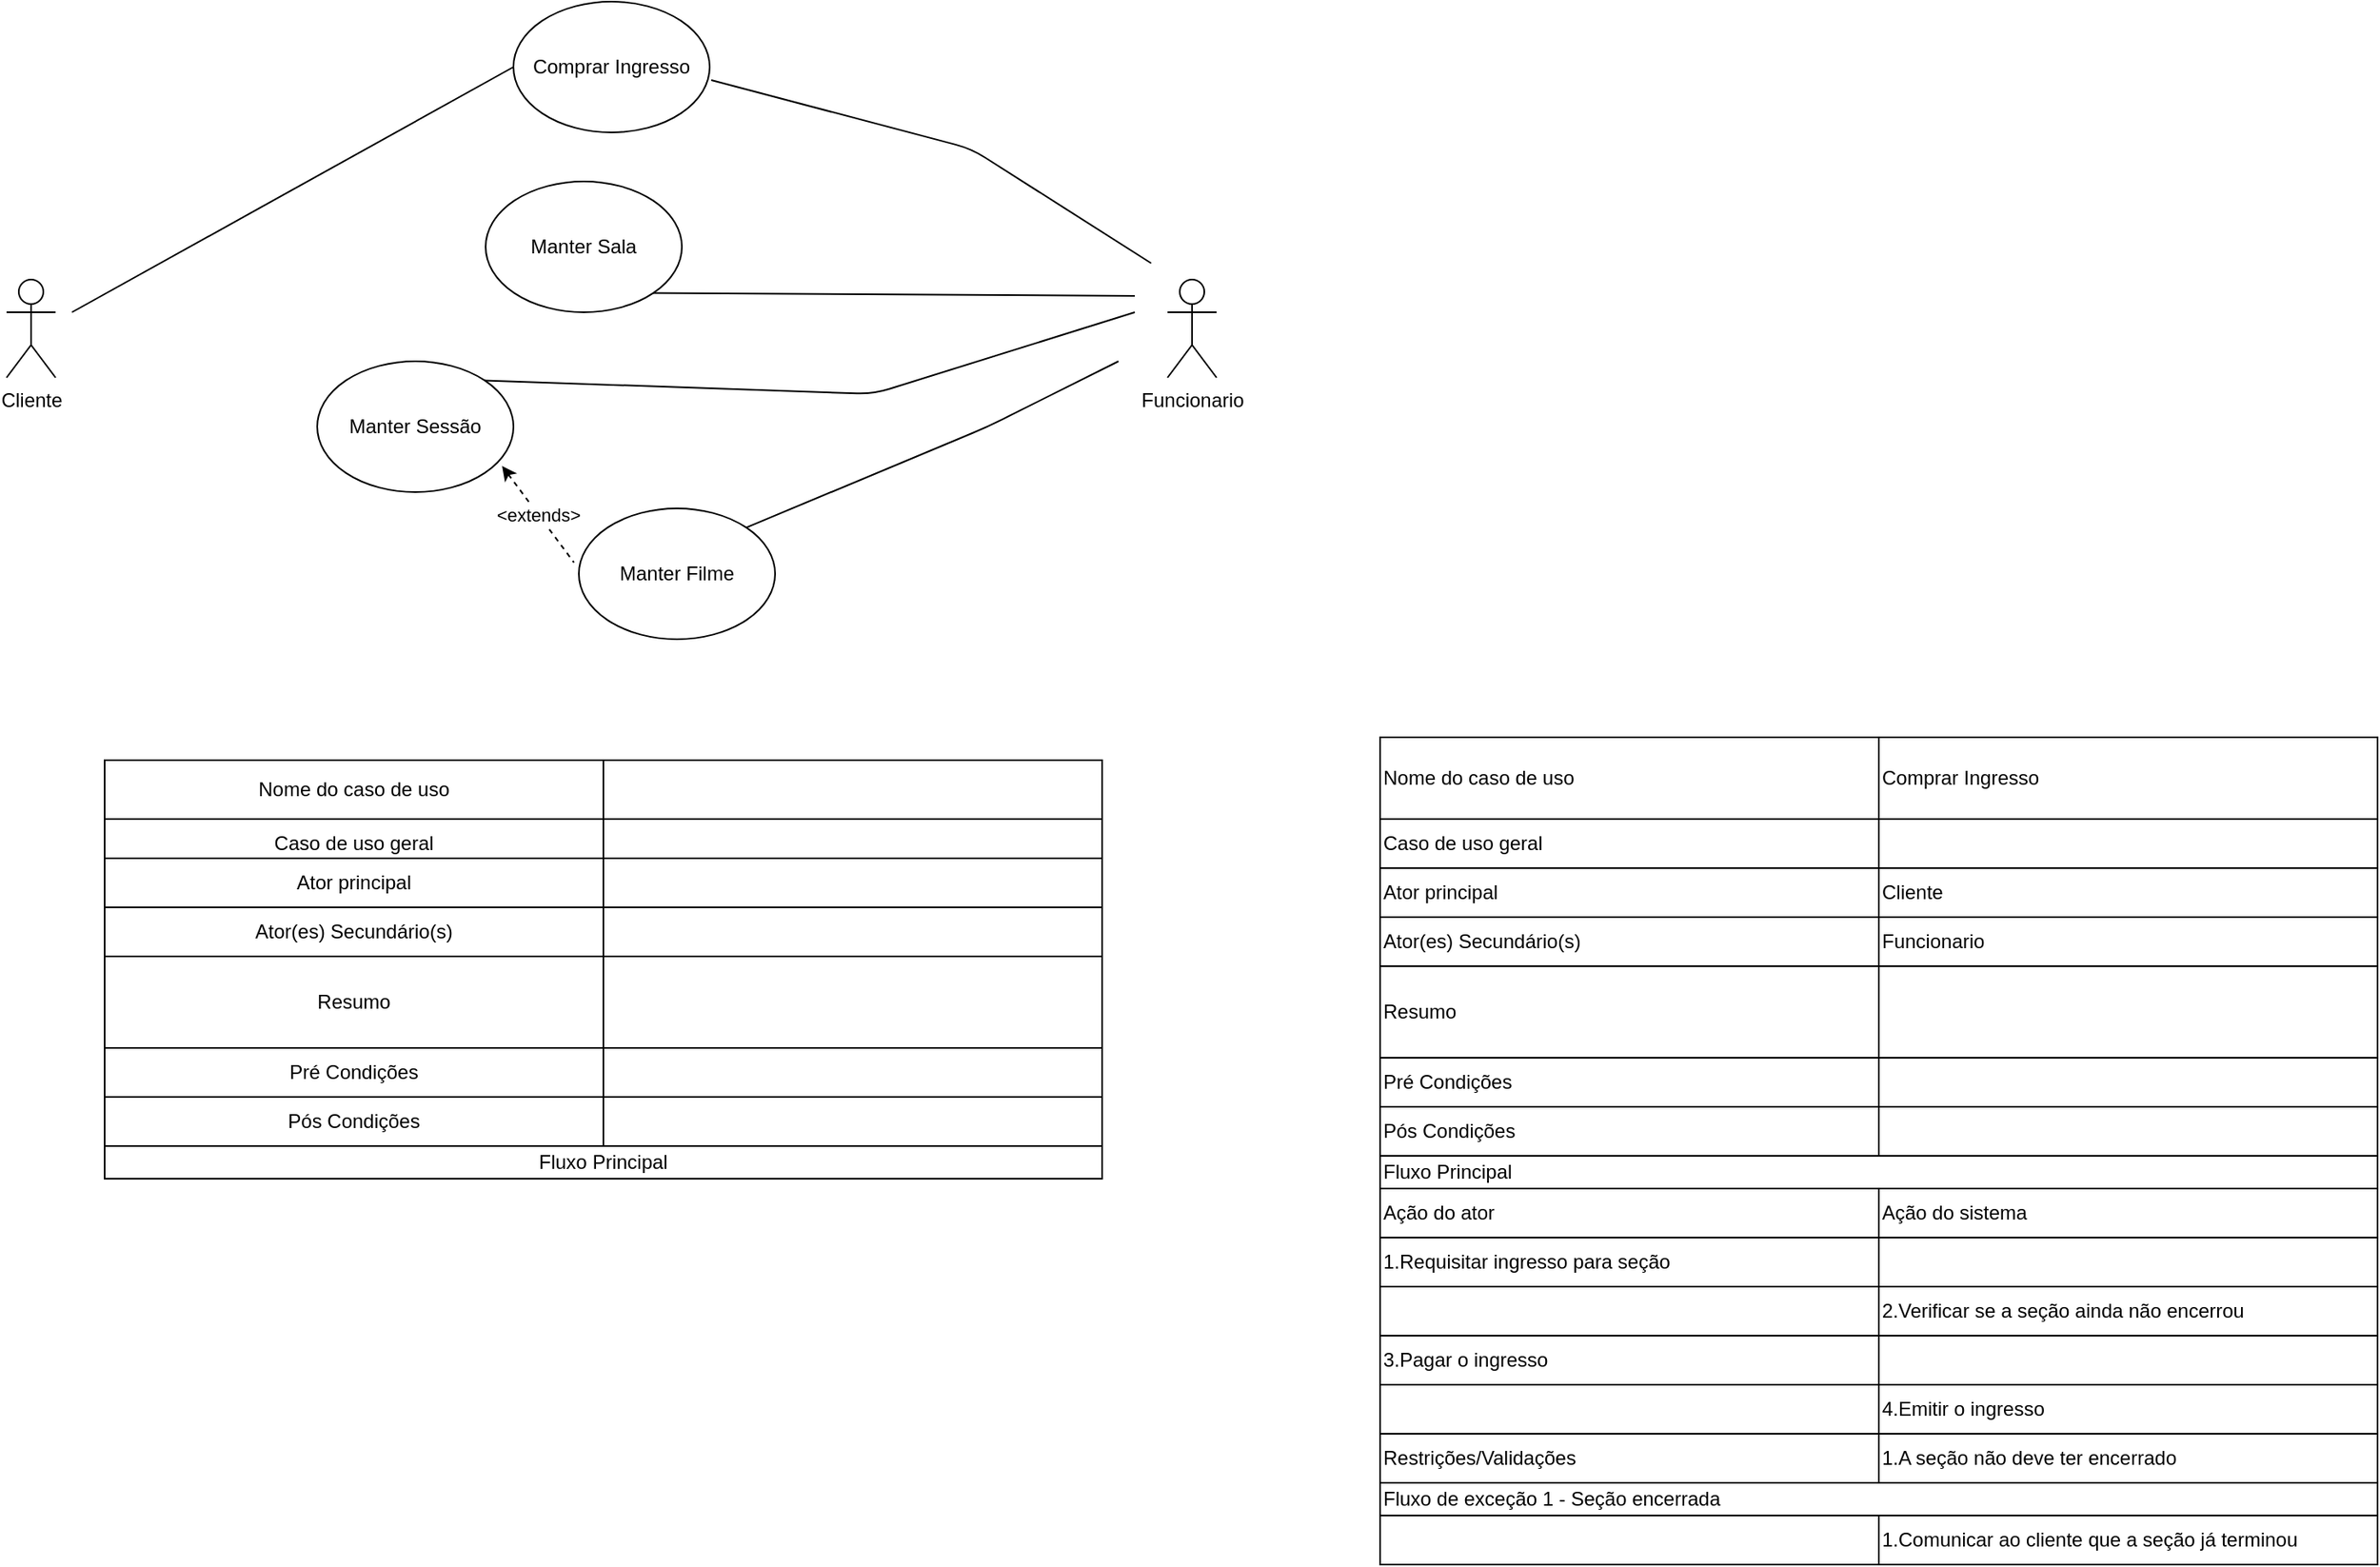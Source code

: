 <mxfile version="12.1.0" type="github" pages="1"><diagram id="asgBgEZNJF4qmSxVSkfc" name="Page-1"><mxGraphModel dx="942" dy="565" grid="1" gridSize="10" guides="1" tooltips="1" connect="1" arrows="1" fold="1" page="1" pageScale="1" pageWidth="827" pageHeight="1169" math="0" shadow="0"><root><mxCell id="0"/><mxCell id="1" parent="0"/><mxCell id="F-KNPVNfrU30PMfk_5pE-1" value="Cliente" style="shape=umlActor;verticalLabelPosition=bottom;labelBackgroundColor=#ffffff;verticalAlign=top;html=1;outlineConnect=0;" vertex="1" parent="1"><mxGeometry x="60" y="230" width="30" height="60" as="geometry"/></mxCell><mxCell id="F-KNPVNfrU30PMfk_5pE-2" value="Funcionario" style="shape=umlActor;verticalLabelPosition=bottom;labelBackgroundColor=#ffffff;verticalAlign=top;html=1;outlineConnect=0;" vertex="1" parent="1"><mxGeometry x="770" y="230" width="30" height="60" as="geometry"/></mxCell><mxCell id="F-KNPVNfrU30PMfk_5pE-3" value="Comprar Ingresso" style="ellipse;whiteSpace=wrap;html=1;" vertex="1" parent="1"><mxGeometry x="370" y="60" width="120" height="80" as="geometry"/></mxCell><mxCell id="F-KNPVNfrU30PMfk_5pE-6" value="" style="endArrow=none;html=1;entryX=0;entryY=0.5;entryDx=0;entryDy=0;" edge="1" parent="1" target="F-KNPVNfrU30PMfk_5pE-3"><mxGeometry width="50" height="50" relative="1" as="geometry"><mxPoint x="100" y="250" as="sourcePoint"/><mxPoint x="350" y="250" as="targetPoint"/></mxGeometry></mxCell><mxCell id="F-KNPVNfrU30PMfk_5pE-7" value="" style="endArrow=none;html=1;exitX=1.008;exitY=0.6;exitDx=0;exitDy=0;exitPerimeter=0;" edge="1" parent="1" source="F-KNPVNfrU30PMfk_5pE-3"><mxGeometry width="50" height="50" relative="1" as="geometry"><mxPoint x="495" y="270" as="sourcePoint"/><mxPoint x="760" y="220" as="targetPoint"/><Array as="points"><mxPoint x="650" y="150"/></Array></mxGeometry></mxCell><mxCell id="F-KNPVNfrU30PMfk_5pE-8" value="Manter Sala" style="ellipse;whiteSpace=wrap;html=1;" vertex="1" parent="1"><mxGeometry x="353" y="170" width="120" height="80" as="geometry"/></mxCell><mxCell id="F-KNPVNfrU30PMfk_5pE-9" value="" style="endArrow=none;html=1;exitX=1;exitY=1;exitDx=0;exitDy=0;" edge="1" parent="1" source="F-KNPVNfrU30PMfk_5pE-8"><mxGeometry width="50" height="50" relative="1" as="geometry"><mxPoint x="670" y="250" as="sourcePoint"/><mxPoint x="750" y="240" as="targetPoint"/></mxGeometry></mxCell><mxCell id="F-KNPVNfrU30PMfk_5pE-11" value="Manter Filme" style="ellipse;whiteSpace=wrap;html=1;" vertex="1" parent="1"><mxGeometry x="410" y="370" width="120" height="80" as="geometry"/></mxCell><mxCell id="F-KNPVNfrU30PMfk_5pE-12" value="" style="endArrow=none;html=1;exitX=1;exitY=0;exitDx=0;exitDy=0;" edge="1" parent="1" source="F-KNPVNfrU30PMfk_5pE-11"><mxGeometry width="50" height="50" relative="1" as="geometry"><mxPoint x="700" y="340" as="sourcePoint"/><mxPoint x="740" y="280" as="targetPoint"/><Array as="points"><mxPoint x="660" y="320"/></Array></mxGeometry></mxCell><mxCell id="F-KNPVNfrU30PMfk_5pE-13" value="Manter Sessão" style="ellipse;whiteSpace=wrap;html=1;" vertex="1" parent="1"><mxGeometry x="250" y="280" width="120" height="80" as="geometry"/></mxCell><mxCell id="F-KNPVNfrU30PMfk_5pE-14" value="" style="endArrow=none;html=1;exitX=1;exitY=0;exitDx=0;exitDy=0;" edge="1" parent="1" source="F-KNPVNfrU30PMfk_5pE-13"><mxGeometry width="50" height="50" relative="1" as="geometry"><mxPoint x="580" y="470" as="sourcePoint"/><mxPoint x="750" y="250" as="targetPoint"/><Array as="points"><mxPoint x="590" y="300"/></Array></mxGeometry></mxCell><mxCell id="F-KNPVNfrU30PMfk_5pE-15" value="&amp;lt;extends&amp;gt;" style="endArrow=none;dashed=1;html=1;entryX=-0.025;entryY=0.413;entryDx=0;entryDy=0;entryPerimeter=0;exitX=0.942;exitY=0.8;exitDx=0;exitDy=0;exitPerimeter=0;startArrow=classic;startFill=1;" edge="1" parent="1" source="F-KNPVNfrU30PMfk_5pE-13" target="F-KNPVNfrU30PMfk_5pE-11"><mxGeometry width="50" height="50" relative="1" as="geometry"><mxPoint x="345" y="470" as="sourcePoint"/><mxPoint x="395" y="420" as="targetPoint"/></mxGeometry></mxCell><mxCell id="F-KNPVNfrU30PMfk_5pE-46" value="" style="group" vertex="1" connectable="0" parent="1"><mxGeometry x="120" y="524" width="610" height="36" as="geometry"/></mxCell><mxCell id="F-KNPVNfrU30PMfk_5pE-44" value="Nome do caso de uso" style="rounded=0;whiteSpace=wrap;html=1;" vertex="1" parent="F-KNPVNfrU30PMfk_5pE-46"><mxGeometry width="305" height="36" as="geometry"/></mxCell><mxCell id="F-KNPVNfrU30PMfk_5pE-45" value="" style="rounded=0;whiteSpace=wrap;html=1;" vertex="1" parent="F-KNPVNfrU30PMfk_5pE-46"><mxGeometry x="305" width="305" height="36" as="geometry"/></mxCell><mxCell id="F-KNPVNfrU30PMfk_5pE-49" value="" style="group" vertex="1" connectable="0" parent="1"><mxGeometry x="120" y="560" width="610" height="30" as="geometry"/></mxCell><mxCell id="F-KNPVNfrU30PMfk_5pE-47" value="Caso de uso geral" style="rounded=0;whiteSpace=wrap;html=1;" vertex="1" parent="F-KNPVNfrU30PMfk_5pE-49"><mxGeometry width="305" height="30" as="geometry"/></mxCell><mxCell id="F-KNPVNfrU30PMfk_5pE-48" value="" style="rounded=0;whiteSpace=wrap;html=1;" vertex="1" parent="F-KNPVNfrU30PMfk_5pE-49"><mxGeometry x="305" width="305" height="30" as="geometry"/></mxCell><mxCell id="F-KNPVNfrU30PMfk_5pE-51" value="" style="group" vertex="1" connectable="0" parent="1"><mxGeometry x="120" y="584" width="610" height="30" as="geometry"/></mxCell><mxCell id="F-KNPVNfrU30PMfk_5pE-52" value="Ator principal" style="rounded=0;whiteSpace=wrap;html=1;" vertex="1" parent="F-KNPVNfrU30PMfk_5pE-51"><mxGeometry width="305" height="30" as="geometry"/></mxCell><mxCell id="F-KNPVNfrU30PMfk_5pE-53" value="" style="rounded=0;whiteSpace=wrap;html=1;" vertex="1" parent="F-KNPVNfrU30PMfk_5pE-51"><mxGeometry x="305" width="305" height="30" as="geometry"/></mxCell><mxCell id="F-KNPVNfrU30PMfk_5pE-54" value="" style="group" vertex="1" connectable="0" parent="1"><mxGeometry x="120" y="614" width="610" height="30" as="geometry"/></mxCell><mxCell id="F-KNPVNfrU30PMfk_5pE-55" value="Ator(es) Secundário(s)" style="rounded=0;whiteSpace=wrap;html=1;" vertex="1" parent="F-KNPVNfrU30PMfk_5pE-54"><mxGeometry width="305" height="30" as="geometry"/></mxCell><mxCell id="F-KNPVNfrU30PMfk_5pE-56" value="" style="rounded=0;whiteSpace=wrap;html=1;" vertex="1" parent="F-KNPVNfrU30PMfk_5pE-54"><mxGeometry x="305" width="305" height="30" as="geometry"/></mxCell><mxCell id="F-KNPVNfrU30PMfk_5pE-57" value="" style="group" vertex="1" connectable="0" parent="1"><mxGeometry x="120" y="644" width="610" height="56" as="geometry"/></mxCell><mxCell id="F-KNPVNfrU30PMfk_5pE-58" value="Resumo" style="rounded=0;whiteSpace=wrap;html=1;" vertex="1" parent="F-KNPVNfrU30PMfk_5pE-57"><mxGeometry width="305" height="56" as="geometry"/></mxCell><mxCell id="F-KNPVNfrU30PMfk_5pE-59" value="" style="rounded=0;whiteSpace=wrap;html=1;" vertex="1" parent="F-KNPVNfrU30PMfk_5pE-57"><mxGeometry x="305" width="305" height="56" as="geometry"/></mxCell><mxCell id="F-KNPVNfrU30PMfk_5pE-63" value="" style="group" vertex="1" connectable="0" parent="1"><mxGeometry x="120" y="700" width="610" height="30" as="geometry"/></mxCell><mxCell id="F-KNPVNfrU30PMfk_5pE-64" value="Pré Condições" style="rounded=0;whiteSpace=wrap;html=1;" vertex="1" parent="F-KNPVNfrU30PMfk_5pE-63"><mxGeometry width="305" height="30" as="geometry"/></mxCell><mxCell id="F-KNPVNfrU30PMfk_5pE-65" value="" style="rounded=0;whiteSpace=wrap;html=1;" vertex="1" parent="F-KNPVNfrU30PMfk_5pE-63"><mxGeometry x="305" width="305" height="30" as="geometry"/></mxCell><mxCell id="F-KNPVNfrU30PMfk_5pE-66" value="" style="group" vertex="1" connectable="0" parent="1"><mxGeometry x="120" y="730" width="610" height="30" as="geometry"/></mxCell><mxCell id="F-KNPVNfrU30PMfk_5pE-67" value="Pós Condições" style="rounded=0;whiteSpace=wrap;html=1;" vertex="1" parent="F-KNPVNfrU30PMfk_5pE-66"><mxGeometry width="305" height="30" as="geometry"/></mxCell><mxCell id="F-KNPVNfrU30PMfk_5pE-68" value="" style="rounded=0;whiteSpace=wrap;html=1;" vertex="1" parent="F-KNPVNfrU30PMfk_5pE-66"><mxGeometry x="305" width="305" height="30" as="geometry"/></mxCell><mxCell id="F-KNPVNfrU30PMfk_5pE-69" value="Fluxo Principal" style="rounded=0;whiteSpace=wrap;html=1;" vertex="1" parent="1"><mxGeometry x="120" y="760" width="610" height="20" as="geometry"/></mxCell><mxCell id="F-KNPVNfrU30PMfk_5pE-70" value="" style="group;align=left;" vertex="1" connectable="0" parent="1"><mxGeometry x="900" y="510" width="610" height="50" as="geometry"/></mxCell><mxCell id="F-KNPVNfrU30PMfk_5pE-71" value="Nome do caso de uso" style="rounded=0;whiteSpace=wrap;html=1;align=left;" vertex="1" parent="F-KNPVNfrU30PMfk_5pE-70"><mxGeometry width="305" height="50" as="geometry"/></mxCell><mxCell id="F-KNPVNfrU30PMfk_5pE-72" value="Comprar Ingresso" style="rounded=0;whiteSpace=wrap;html=1;align=left;" vertex="1" parent="F-KNPVNfrU30PMfk_5pE-70"><mxGeometry x="305" width="305" height="50" as="geometry"/></mxCell><mxCell id="F-KNPVNfrU30PMfk_5pE-73" value="" style="group;align=left;" vertex="1" connectable="0" parent="1"><mxGeometry x="900" y="560" width="610" height="30" as="geometry"/></mxCell><mxCell id="F-KNPVNfrU30PMfk_5pE-74" value="Caso de uso geral" style="rounded=0;whiteSpace=wrap;html=1;align=left;" vertex="1" parent="F-KNPVNfrU30PMfk_5pE-73"><mxGeometry width="305" height="30" as="geometry"/></mxCell><mxCell id="F-KNPVNfrU30PMfk_5pE-75" value="" style="rounded=0;whiteSpace=wrap;html=1;align=left;" vertex="1" parent="F-KNPVNfrU30PMfk_5pE-73"><mxGeometry x="305" width="305" height="30" as="geometry"/></mxCell><mxCell id="F-KNPVNfrU30PMfk_5pE-76" value="" style="group;align=left;" vertex="1" connectable="0" parent="1"><mxGeometry x="900" y="590" width="610" height="30" as="geometry"/></mxCell><mxCell id="F-KNPVNfrU30PMfk_5pE-77" value="Ator principal" style="rounded=0;whiteSpace=wrap;html=1;align=left;" vertex="1" parent="F-KNPVNfrU30PMfk_5pE-76"><mxGeometry width="305" height="30" as="geometry"/></mxCell><mxCell id="F-KNPVNfrU30PMfk_5pE-78" value="Cliente" style="rounded=0;whiteSpace=wrap;html=1;align=left;" vertex="1" parent="F-KNPVNfrU30PMfk_5pE-76"><mxGeometry x="305" width="305" height="30" as="geometry"/></mxCell><mxCell id="F-KNPVNfrU30PMfk_5pE-79" value="" style="group;align=left;" vertex="1" connectable="0" parent="1"><mxGeometry x="900" y="620" width="610" height="30" as="geometry"/></mxCell><mxCell id="F-KNPVNfrU30PMfk_5pE-80" value="Ator(es) Secundário(s)" style="rounded=0;whiteSpace=wrap;html=1;align=left;" vertex="1" parent="F-KNPVNfrU30PMfk_5pE-79"><mxGeometry width="305" height="30" as="geometry"/></mxCell><mxCell id="F-KNPVNfrU30PMfk_5pE-81" value="Funcionario" style="rounded=0;whiteSpace=wrap;html=1;align=left;" vertex="1" parent="F-KNPVNfrU30PMfk_5pE-79"><mxGeometry x="305" width="305" height="30" as="geometry"/></mxCell><mxCell id="F-KNPVNfrU30PMfk_5pE-82" value="'C" style="group;align=left;" vertex="1" connectable="0" parent="1"><mxGeometry x="900" y="650" width="610" height="56" as="geometry"/></mxCell><mxCell id="F-KNPVNfrU30PMfk_5pE-83" value="Resumo" style="rounded=0;whiteSpace=wrap;html=1;align=left;" vertex="1" parent="F-KNPVNfrU30PMfk_5pE-82"><mxGeometry width="305" height="56" as="geometry"/></mxCell><mxCell id="F-KNPVNfrU30PMfk_5pE-84" value="" style="rounded=0;whiteSpace=wrap;html=1;align=left;" vertex="1" parent="F-KNPVNfrU30PMfk_5pE-82"><mxGeometry x="305" width="305" height="56" as="geometry"/></mxCell><mxCell id="F-KNPVNfrU30PMfk_5pE-85" value="" style="group;align=left;" vertex="1" connectable="0" parent="1"><mxGeometry x="900" y="706" width="610" height="30" as="geometry"/></mxCell><mxCell id="F-KNPVNfrU30PMfk_5pE-86" value="Pré Condições" style="rounded=0;whiteSpace=wrap;html=1;align=left;" vertex="1" parent="F-KNPVNfrU30PMfk_5pE-85"><mxGeometry width="305" height="30" as="geometry"/></mxCell><mxCell id="F-KNPVNfrU30PMfk_5pE-87" value="" style="rounded=0;whiteSpace=wrap;html=1;align=left;" vertex="1" parent="F-KNPVNfrU30PMfk_5pE-85"><mxGeometry x="305" width="305" height="30" as="geometry"/></mxCell><mxCell id="F-KNPVNfrU30PMfk_5pE-88" value="" style="group;align=left;" vertex="1" connectable="0" parent="1"><mxGeometry x="900" y="736" width="610" height="30" as="geometry"/></mxCell><mxCell id="F-KNPVNfrU30PMfk_5pE-89" value="Pós Condições" style="rounded=0;whiteSpace=wrap;html=1;align=left;" vertex="1" parent="F-KNPVNfrU30PMfk_5pE-88"><mxGeometry width="305" height="30" as="geometry"/></mxCell><mxCell id="F-KNPVNfrU30PMfk_5pE-90" value="" style="rounded=0;whiteSpace=wrap;html=1;align=left;" vertex="1" parent="F-KNPVNfrU30PMfk_5pE-88"><mxGeometry x="305" width="305" height="30" as="geometry"/></mxCell><mxCell id="F-KNPVNfrU30PMfk_5pE-91" value="Fluxo Principal" style="rounded=0;whiteSpace=wrap;html=1;align=left;" vertex="1" parent="1"><mxGeometry x="900" y="766" width="610" height="20" as="geometry"/></mxCell><mxCell id="F-KNPVNfrU30PMfk_5pE-92" value="" style="group;align=left;" vertex="1" connectable="0" parent="1"><mxGeometry x="900" y="786" width="610" height="30" as="geometry"/></mxCell><mxCell id="F-KNPVNfrU30PMfk_5pE-93" value="Ação do ator" style="rounded=0;whiteSpace=wrap;html=1;align=left;" vertex="1" parent="F-KNPVNfrU30PMfk_5pE-92"><mxGeometry width="305" height="30" as="geometry"/></mxCell><mxCell id="F-KNPVNfrU30PMfk_5pE-94" value="Ação do sistema" style="rounded=0;whiteSpace=wrap;html=1;align=left;" vertex="1" parent="F-KNPVNfrU30PMfk_5pE-92"><mxGeometry x="305" width="305" height="30" as="geometry"/></mxCell><mxCell id="F-KNPVNfrU30PMfk_5pE-95" value="" style="group;align=left;" vertex="1" connectable="0" parent="1"><mxGeometry x="900" y="816" width="610" height="30" as="geometry"/></mxCell><mxCell id="F-KNPVNfrU30PMfk_5pE-96" value="1.Requisitar ingresso para seção" style="rounded=0;whiteSpace=wrap;html=1;align=left;" vertex="1" parent="F-KNPVNfrU30PMfk_5pE-95"><mxGeometry width="305" height="30" as="geometry"/></mxCell><mxCell id="F-KNPVNfrU30PMfk_5pE-97" value="" style="rounded=0;whiteSpace=wrap;html=1;align=left;" vertex="1" parent="F-KNPVNfrU30PMfk_5pE-95"><mxGeometry x="305" width="305" height="30" as="geometry"/></mxCell><mxCell id="F-KNPVNfrU30PMfk_5pE-98" value="" style="group;align=left;" vertex="1" connectable="0" parent="1"><mxGeometry x="900" y="846" width="610" height="30" as="geometry"/></mxCell><mxCell id="F-KNPVNfrU30PMfk_5pE-99" value="" style="rounded=0;whiteSpace=wrap;html=1;align=left;" vertex="1" parent="F-KNPVNfrU30PMfk_5pE-98"><mxGeometry width="305" height="30" as="geometry"/></mxCell><mxCell id="F-KNPVNfrU30PMfk_5pE-100" value="2.Verificar se a seção ainda não encerrou" style="rounded=0;whiteSpace=wrap;html=1;align=left;" vertex="1" parent="F-KNPVNfrU30PMfk_5pE-98"><mxGeometry x="305" width="305" height="30" as="geometry"/></mxCell><mxCell id="F-KNPVNfrU30PMfk_5pE-101" value="" style="group;align=left;" vertex="1" connectable="0" parent="1"><mxGeometry x="900" y="876" width="610" height="30" as="geometry"/></mxCell><mxCell id="F-KNPVNfrU30PMfk_5pE-102" value="3.Pagar o ingresso" style="rounded=0;whiteSpace=wrap;html=1;align=left;" vertex="1" parent="F-KNPVNfrU30PMfk_5pE-101"><mxGeometry width="305" height="30" as="geometry"/></mxCell><mxCell id="F-KNPVNfrU30PMfk_5pE-103" value="" style="rounded=0;whiteSpace=wrap;html=1;align=left;" vertex="1" parent="F-KNPVNfrU30PMfk_5pE-101"><mxGeometry x="305" width="305" height="30" as="geometry"/></mxCell><mxCell id="F-KNPVNfrU30PMfk_5pE-104" value="" style="group;align=left;" vertex="1" connectable="0" parent="1"><mxGeometry x="900" y="906" width="610" height="30" as="geometry"/></mxCell><mxCell id="F-KNPVNfrU30PMfk_5pE-105" value="" style="rounded=0;whiteSpace=wrap;html=1;align=left;" vertex="1" parent="F-KNPVNfrU30PMfk_5pE-104"><mxGeometry width="305" height="30" as="geometry"/></mxCell><mxCell id="F-KNPVNfrU30PMfk_5pE-106" value="4.Emitir o ingresso" style="rounded=0;whiteSpace=wrap;html=1;align=left;" vertex="1" parent="F-KNPVNfrU30PMfk_5pE-104"><mxGeometry x="305" width="305" height="30" as="geometry"/></mxCell><mxCell id="F-KNPVNfrU30PMfk_5pE-107" value="" style="group;align=left;" vertex="1" connectable="0" parent="1"><mxGeometry x="900" y="936" width="610" height="30" as="geometry"/></mxCell><mxCell id="F-KNPVNfrU30PMfk_5pE-108" value="Restrições/Validações" style="rounded=0;whiteSpace=wrap;html=1;align=left;" vertex="1" parent="F-KNPVNfrU30PMfk_5pE-107"><mxGeometry width="305" height="30" as="geometry"/></mxCell><mxCell id="F-KNPVNfrU30PMfk_5pE-109" value="1.A seção não deve ter encerrado" style="rounded=0;whiteSpace=wrap;html=1;align=left;" vertex="1" parent="F-KNPVNfrU30PMfk_5pE-107"><mxGeometry x="305" width="305" height="30" as="geometry"/></mxCell><mxCell id="F-KNPVNfrU30PMfk_5pE-110" value="Fluxo de exceção 1 - Seção encerrada&amp;nbsp;" style="rounded=0;whiteSpace=wrap;html=1;align=left;" vertex="1" parent="1"><mxGeometry x="900" y="966" width="610" height="20" as="geometry"/></mxCell><mxCell id="F-KNPVNfrU30PMfk_5pE-111" value="" style="group;align=left;" vertex="1" connectable="0" parent="1"><mxGeometry x="900" y="986" width="610" height="30" as="geometry"/></mxCell><mxCell id="F-KNPVNfrU30PMfk_5pE-112" value="" style="rounded=0;whiteSpace=wrap;html=1;align=left;" vertex="1" parent="F-KNPVNfrU30PMfk_5pE-111"><mxGeometry width="305" height="30" as="geometry"/></mxCell><mxCell id="F-KNPVNfrU30PMfk_5pE-113" value="1.Comunicar ao cliente que a seção já terminou" style="rounded=0;whiteSpace=wrap;html=1;align=left;" vertex="1" parent="F-KNPVNfrU30PMfk_5pE-111"><mxGeometry x="305" width="305" height="30" as="geometry"/></mxCell></root></mxGraphModel></diagram></mxfile>